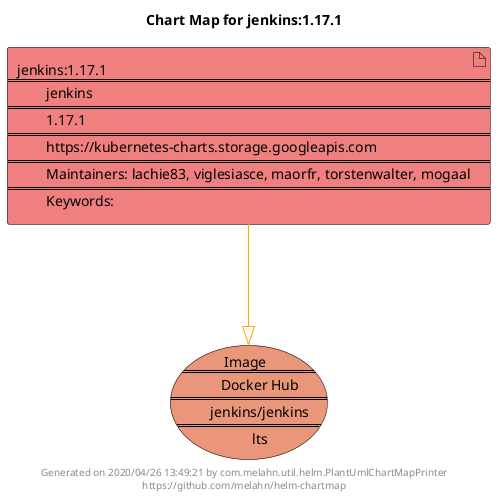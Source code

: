 @startuml
skinparam linetype ortho
skinparam backgroundColor white
skinparam usecaseBorderColor black
skinparam usecaseArrowColor LightSlateGray
skinparam artifactBorderColor black
skinparam artifactArrowColor LightSlateGray

title Chart Map for jenkins:1.17.1

'There is one referenced Helm Chart
artifact "jenkins:1.17.1\n====\n\tjenkins\n====\n\t1.17.1\n====\n\thttps://kubernetes-charts.storage.googleapis.com\n====\n\tMaintainers: lachie83, viglesiasce, maorfr, torstenwalter, mogaal\n====\n\tKeywords: " as jenkins_1_17_1 #LightCoral

'There is one referenced Docker Image
usecase "Image\n====\n\tDocker Hub\n====\n\tjenkins/jenkins\n====\n\tlts" as jenkins_jenkins_lts #DarkSalmon

'Chart Dependencies
jenkins_1_17_1--[#orange]-|>jenkins_jenkins_lts

center footer Generated on 2020/04/26 13:49:21 by com.melahn.util.helm.PlantUmlChartMapPrinter\nhttps://github.com/melahn/helm-chartmap
@enduml
